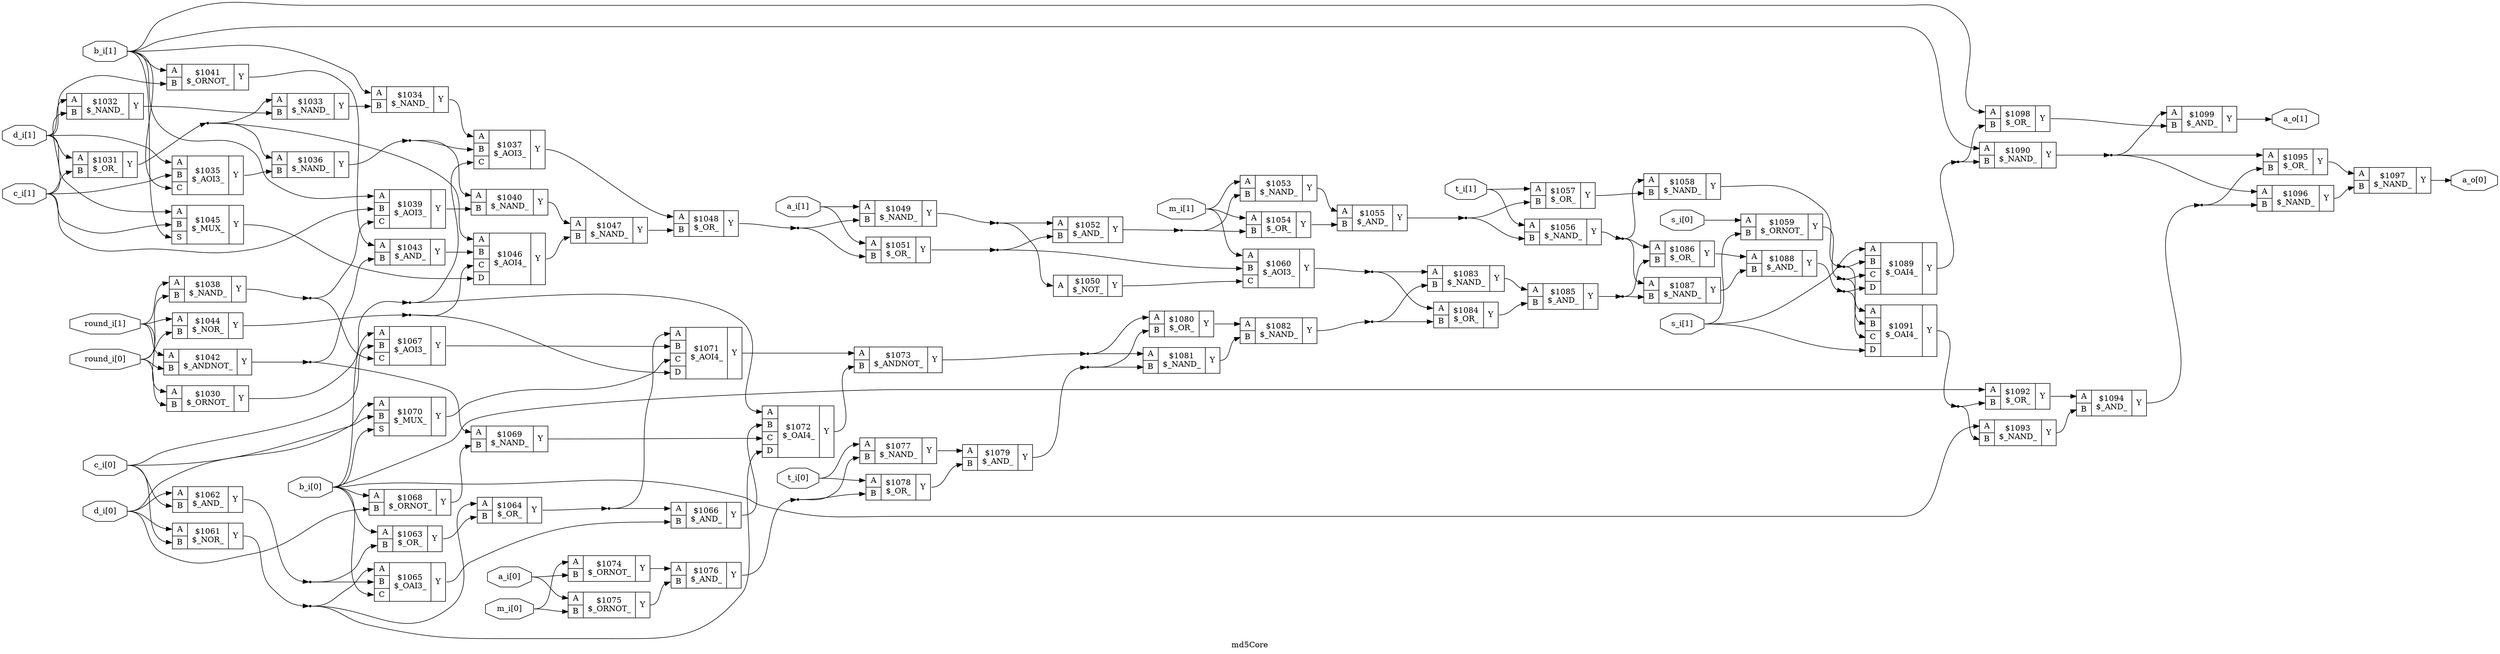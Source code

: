 digraph "md5Core" {
label="md5Core";
rankdir="LR";
remincross=true;
n69 [ shape=octagon, label="a_i[0]", color="black", fontcolor="black" ];
n70 [ shape=octagon, label="a_i[1]", color="black", fontcolor="black" ];
n71 [ shape=octagon, label="a_o[0]", color="black", fontcolor="black" ];
n72 [ shape=octagon, label="a_o[1]", color="black", fontcolor="black" ];
n73 [ shape=octagon, label="b_i[0]", color="black", fontcolor="black" ];
n74 [ shape=octagon, label="b_i[1]", color="black", fontcolor="black" ];
n75 [ shape=octagon, label="c_i[0]", color="black", fontcolor="black" ];
n76 [ shape=octagon, label="c_i[1]", color="black", fontcolor="black" ];
n77 [ shape=octagon, label="d_i[0]", color="black", fontcolor="black" ];
n78 [ shape=octagon, label="d_i[1]", color="black", fontcolor="black" ];
n79 [ shape=octagon, label="m_i[0]", color="black", fontcolor="black" ];
n80 [ shape=octagon, label="m_i[1]", color="black", fontcolor="black" ];
n81 [ shape=octagon, label="round_i[0]", color="black", fontcolor="black" ];
n82 [ shape=octagon, label="round_i[1]", color="black", fontcolor="black" ];
n83 [ shape=octagon, label="s_i[0]", color="black", fontcolor="black" ];
n84 [ shape=octagon, label="s_i[1]", color="black", fontcolor="black" ];
n85 [ shape=octagon, label="t_i[0]", color="black", fontcolor="black" ];
n86 [ shape=octagon, label="t_i[1]", color="black", fontcolor="black" ];
c90 [ shape=record, label="{{<p87> A|<p88> B}|$1030\n$_ORNOT_|{<p89> Y}}" ];
c91 [ shape=record, label="{{<p87> A|<p88> B}|$1031\n$_OR_|{<p89> Y}}" ];
c92 [ shape=record, label="{{<p87> A|<p88> B}|$1032\n$_NAND_|{<p89> Y}}" ];
c93 [ shape=record, label="{{<p87> A|<p88> B}|$1033\n$_NAND_|{<p89> Y}}" ];
c94 [ shape=record, label="{{<p87> A|<p88> B}|$1034\n$_NAND_|{<p89> Y}}" ];
c96 [ shape=record, label="{{<p87> A|<p88> B|<p95> C}|$1035\n$_AOI3_|{<p89> Y}}" ];
c97 [ shape=record, label="{{<p87> A|<p88> B}|$1036\n$_NAND_|{<p89> Y}}" ];
c98 [ shape=record, label="{{<p87> A|<p88> B|<p95> C}|$1037\n$_AOI3_|{<p89> Y}}" ];
c99 [ shape=record, label="{{<p87> A|<p88> B}|$1038\n$_NAND_|{<p89> Y}}" ];
c100 [ shape=record, label="{{<p87> A|<p88> B|<p95> C}|$1039\n$_AOI3_|{<p89> Y}}" ];
c101 [ shape=record, label="{{<p87> A|<p88> B}|$1040\n$_NAND_|{<p89> Y}}" ];
c102 [ shape=record, label="{{<p87> A|<p88> B}|$1041\n$_ORNOT_|{<p89> Y}}" ];
c103 [ shape=record, label="{{<p87> A|<p88> B}|$1042\n$_ANDNOT_|{<p89> Y}}" ];
c104 [ shape=record, label="{{<p87> A|<p88> B}|$1043\n$_AND_|{<p89> Y}}" ];
c105 [ shape=record, label="{{<p87> A|<p88> B}|$1044\n$_NOR_|{<p89> Y}}" ];
c107 [ shape=record, label="{{<p87> A|<p88> B|<p106> S}|$1045\n$_MUX_|{<p89> Y}}" ];
c109 [ shape=record, label="{{<p87> A|<p88> B|<p95> C|<p108> D}|$1046\n$_AOI4_|{<p89> Y}}" ];
c110 [ shape=record, label="{{<p87> A|<p88> B}|$1047\n$_NAND_|{<p89> Y}}" ];
c111 [ shape=record, label="{{<p87> A|<p88> B}|$1048\n$_OR_|{<p89> Y}}" ];
c112 [ shape=record, label="{{<p87> A|<p88> B}|$1049\n$_NAND_|{<p89> Y}}" ];
c113 [ shape=record, label="{{<p87> A}|$1050\n$_NOT_|{<p89> Y}}" ];
c114 [ shape=record, label="{{<p87> A|<p88> B}|$1051\n$_OR_|{<p89> Y}}" ];
c115 [ shape=record, label="{{<p87> A|<p88> B}|$1052\n$_AND_|{<p89> Y}}" ];
c116 [ shape=record, label="{{<p87> A|<p88> B}|$1053\n$_NAND_|{<p89> Y}}" ];
c117 [ shape=record, label="{{<p87> A|<p88> B}|$1054\n$_OR_|{<p89> Y}}" ];
c118 [ shape=record, label="{{<p87> A|<p88> B}|$1055\n$_AND_|{<p89> Y}}" ];
c119 [ shape=record, label="{{<p87> A|<p88> B}|$1056\n$_NAND_|{<p89> Y}}" ];
c120 [ shape=record, label="{{<p87> A|<p88> B}|$1057\n$_OR_|{<p89> Y}}" ];
c121 [ shape=record, label="{{<p87> A|<p88> B}|$1058\n$_NAND_|{<p89> Y}}" ];
c122 [ shape=record, label="{{<p87> A|<p88> B}|$1059\n$_ORNOT_|{<p89> Y}}" ];
c123 [ shape=record, label="{{<p87> A|<p88> B|<p95> C}|$1060\n$_AOI3_|{<p89> Y}}" ];
c124 [ shape=record, label="{{<p87> A|<p88> B}|$1061\n$_NOR_|{<p89> Y}}" ];
c125 [ shape=record, label="{{<p87> A|<p88> B}|$1062\n$_AND_|{<p89> Y}}" ];
c126 [ shape=record, label="{{<p87> A|<p88> B}|$1063\n$_OR_|{<p89> Y}}" ];
c127 [ shape=record, label="{{<p87> A|<p88> B}|$1064\n$_OR_|{<p89> Y}}" ];
c128 [ shape=record, label="{{<p87> A|<p88> B|<p95> C}|$1065\n$_OAI3_|{<p89> Y}}" ];
c129 [ shape=record, label="{{<p87> A|<p88> B}|$1066\n$_AND_|{<p89> Y}}" ];
c130 [ shape=record, label="{{<p87> A|<p88> B|<p95> C}|$1067\n$_AOI3_|{<p89> Y}}" ];
c131 [ shape=record, label="{{<p87> A|<p88> B}|$1068\n$_ORNOT_|{<p89> Y}}" ];
c132 [ shape=record, label="{{<p87> A|<p88> B}|$1069\n$_NAND_|{<p89> Y}}" ];
c133 [ shape=record, label="{{<p87> A|<p88> B|<p106> S}|$1070\n$_MUX_|{<p89> Y}}" ];
c134 [ shape=record, label="{{<p87> A|<p88> B|<p95> C|<p108> D}|$1071\n$_AOI4_|{<p89> Y}}" ];
c135 [ shape=record, label="{{<p87> A|<p88> B|<p95> C|<p108> D}|$1072\n$_OAI4_|{<p89> Y}}" ];
c136 [ shape=record, label="{{<p87> A|<p88> B}|$1073\n$_ANDNOT_|{<p89> Y}}" ];
c137 [ shape=record, label="{{<p87> A|<p88> B}|$1074\n$_ORNOT_|{<p89> Y}}" ];
c138 [ shape=record, label="{{<p87> A|<p88> B}|$1075\n$_ORNOT_|{<p89> Y}}" ];
c139 [ shape=record, label="{{<p87> A|<p88> B}|$1076\n$_AND_|{<p89> Y}}" ];
c140 [ shape=record, label="{{<p87> A|<p88> B}|$1077\n$_NAND_|{<p89> Y}}" ];
c141 [ shape=record, label="{{<p87> A|<p88> B}|$1078\n$_OR_|{<p89> Y}}" ];
c142 [ shape=record, label="{{<p87> A|<p88> B}|$1079\n$_AND_|{<p89> Y}}" ];
c143 [ shape=record, label="{{<p87> A|<p88> B}|$1080\n$_OR_|{<p89> Y}}" ];
c144 [ shape=record, label="{{<p87> A|<p88> B}|$1081\n$_NAND_|{<p89> Y}}" ];
c145 [ shape=record, label="{{<p87> A|<p88> B}|$1082\n$_NAND_|{<p89> Y}}" ];
c146 [ shape=record, label="{{<p87> A|<p88> B}|$1083\n$_NAND_|{<p89> Y}}" ];
c147 [ shape=record, label="{{<p87> A|<p88> B}|$1084\n$_OR_|{<p89> Y}}" ];
c148 [ shape=record, label="{{<p87> A|<p88> B}|$1085\n$_AND_|{<p89> Y}}" ];
c149 [ shape=record, label="{{<p87> A|<p88> B}|$1086\n$_OR_|{<p89> Y}}" ];
c150 [ shape=record, label="{{<p87> A|<p88> B}|$1087\n$_NAND_|{<p89> Y}}" ];
c151 [ shape=record, label="{{<p87> A|<p88> B}|$1088\n$_AND_|{<p89> Y}}" ];
c152 [ shape=record, label="{{<p87> A|<p88> B|<p95> C|<p108> D}|$1089\n$_OAI4_|{<p89> Y}}" ];
c153 [ shape=record, label="{{<p87> A|<p88> B}|$1090\n$_NAND_|{<p89> Y}}" ];
c154 [ shape=record, label="{{<p87> A|<p88> B|<p95> C|<p108> D}|$1091\n$_OAI4_|{<p89> Y}}" ];
c155 [ shape=record, label="{{<p87> A|<p88> B}|$1092\n$_OR_|{<p89> Y}}" ];
c156 [ shape=record, label="{{<p87> A|<p88> B}|$1093\n$_NAND_|{<p89> Y}}" ];
c157 [ shape=record, label="{{<p87> A|<p88> B}|$1094\n$_AND_|{<p89> Y}}" ];
c158 [ shape=record, label="{{<p87> A|<p88> B}|$1095\n$_OR_|{<p89> Y}}" ];
c159 [ shape=record, label="{{<p87> A|<p88> B}|$1096\n$_NAND_|{<p89> Y}}" ];
c160 [ shape=record, label="{{<p87> A|<p88> B}|$1097\n$_NAND_|{<p89> Y}}" ];
c161 [ shape=record, label="{{<p87> A|<p88> B}|$1098\n$_OR_|{<p89> Y}}" ];
c162 [ shape=record, label="{{<p87> A|<p88> B}|$1099\n$_AND_|{<p89> Y}}" ];
n1 [ shape=point ];
c90:p89:e -> n1:w [color="black", label=""];
n1:e -> c135:p87:w [color="black", label=""];
n1:e -> c98:p95:w [color="black", label=""];
c100:p89:e -> c101:p88:w [color="black", label=""];
c101:p89:e -> c110:p87:w [color="black", label=""];
c102:p89:e -> c104:p87:w [color="black", label=""];
n13 [ shape=point ];
c103:p89:e -> n13:w [color="black", label=""];
n13:e -> c104:p88:w [color="black", label=""];
n13:e -> c132:p87:w [color="black", label=""];
c104:p89:e -> c109:p88:w [color="black", label=""];
n15 [ shape=point ];
c105:p89:e -> n15:w [color="black", label=""];
n15:e -> c109:p95:w [color="black", label=""];
n15:e -> c134:p108:w [color="black", label=""];
c107:p89:e -> c109:p108:w [color="black", label=""];
c109:p89:e -> c110:p88:w [color="black", label=""];
c110:p89:e -> c111:p88:w [color="black", label=""];
n19 [ shape=point ];
c111:p89:e -> n19:w [color="black", label=""];
n19:e -> c112:p88:w [color="black", label=""];
n19:e -> c114:p88:w [color="black", label=""];
n2 [ shape=point ];
c91:p89:e -> n2:w [color="black", label=""];
n2:e -> c109:p87:w [color="black", label=""];
n2:e -> c93:p87:w [color="black", label=""];
n2:e -> c97:p87:w [color="black", label=""];
n20 [ shape=point ];
c112:p89:e -> n20:w [color="black", label=""];
n20:e -> c113:p87:w [color="black", label=""];
n20:e -> c115:p87:w [color="black", label=""];
c113:p89:e -> c123:p95:w [color="black", label=""];
n22 [ shape=point ];
c114:p89:e -> n22:w [color="black", label=""];
n22:e -> c115:p88:w [color="black", label=""];
n22:e -> c123:p88:w [color="black", label=""];
n23 [ shape=point ];
c115:p89:e -> n23:w [color="black", label=""];
n23:e -> c116:p88:w [color="black", label=""];
n23:e -> c117:p88:w [color="black", label=""];
c116:p89:e -> c118:p87:w [color="black", label=""];
c117:p89:e -> c118:p88:w [color="black", label=""];
n26 [ shape=point ];
c118:p89:e -> n26:w [color="black", label=""];
n26:e -> c119:p88:w [color="black", label=""];
n26:e -> c120:p88:w [color="black", label=""];
n27 [ shape=point ];
c119:p89:e -> n27:w [color="black", label=""];
n27:e -> c121:p87:w [color="black", label=""];
n27:e -> c149:p87:w [color="black", label=""];
n27:e -> c150:p87:w [color="black", label=""];
c120:p89:e -> c121:p88:w [color="black", label=""];
n29 [ shape=point ];
c121:p89:e -> n29:w [color="black", label=""];
n29:e -> c152:p88:w [color="black", label=""];
n29:e -> c154:p87:w [color="black", label=""];
c92:p89:e -> c93:p88:w [color="black", label=""];
n30 [ shape=point ];
c122:p89:e -> n30:w [color="black", label=""];
n30:e -> c152:p95:w [color="black", label=""];
n30:e -> c154:p88:w [color="black", label=""];
n31 [ shape=point ];
c123:p89:e -> n31:w [color="black", label=""];
n31:e -> c146:p87:w [color="black", label=""];
n31:e -> c147:p87:w [color="black", label=""];
n32 [ shape=point ];
c124:p89:e -> n32:w [color="black", label=""];
n32:e -> c127:p87:w [color="black", label=""];
n32:e -> c128:p87:w [color="black", label=""];
n32:e -> c135:p108:w [color="black", label=""];
n33 [ shape=point ];
c125:p89:e -> n33:w [color="black", label=""];
n33:e -> c126:p88:w [color="black", label=""];
n33:e -> c128:p88:w [color="black", label=""];
c126:p89:e -> c127:p88:w [color="black", label=""];
n35 [ shape=point ];
c127:p89:e -> n35:w [color="black", label=""];
n35:e -> c129:p87:w [color="black", label=""];
n35:e -> c134:p87:w [color="black", label=""];
c128:p89:e -> c129:p88:w [color="black", label=""];
c129:p89:e -> c135:p88:w [color="black", label=""];
c130:p89:e -> c134:p88:w [color="black", label=""];
c131:p89:e -> c132:p88:w [color="black", label=""];
c93:p89:e -> c94:p88:w [color="black", label=""];
c132:p89:e -> c135:p95:w [color="black", label=""];
c133:p89:e -> c134:p95:w [color="black", label=""];
c134:p89:e -> c136:p87:w [color="black", label=""];
c135:p89:e -> c136:p88:w [color="black", label=""];
n44 [ shape=point ];
c136:p89:e -> n44:w [color="black", label=""];
n44:e -> c143:p87:w [color="black", label=""];
n44:e -> c144:p87:w [color="black", label=""];
c137:p89:e -> c139:p87:w [color="black", label=""];
c138:p89:e -> c139:p88:w [color="black", label=""];
n47 [ shape=point ];
c139:p89:e -> n47:w [color="black", label=""];
n47:e -> c140:p88:w [color="black", label=""];
n47:e -> c141:p88:w [color="black", label=""];
c140:p89:e -> c142:p87:w [color="black", label=""];
c141:p89:e -> c142:p88:w [color="black", label=""];
c94:p89:e -> c98:p87:w [color="black", label=""];
n50 [ shape=point ];
c142:p89:e -> n50:w [color="black", label=""];
n50:e -> c143:p88:w [color="black", label=""];
n50:e -> c144:p88:w [color="black", label=""];
c143:p89:e -> c145:p87:w [color="black", label=""];
c144:p89:e -> c145:p88:w [color="black", label=""];
n53 [ shape=point ];
c145:p89:e -> n53:w [color="black", label=""];
n53:e -> c146:p88:w [color="black", label=""];
n53:e -> c147:p88:w [color="black", label=""];
c146:p89:e -> c148:p87:w [color="black", label=""];
c147:p89:e -> c148:p88:w [color="black", label=""];
n56 [ shape=point ];
c148:p89:e -> n56:w [color="black", label=""];
n56:e -> c149:p88:w [color="black", label=""];
n56:e -> c150:p88:w [color="black", label=""];
c149:p89:e -> c151:p87:w [color="black", label=""];
c150:p89:e -> c151:p88:w [color="black", label=""];
n59 [ shape=point ];
c151:p89:e -> n59:w [color="black", label=""];
n59:e -> c152:p108:w [color="black", label=""];
n59:e -> c154:p95:w [color="black", label=""];
c96:p89:e -> c97:p88:w [color="black", label=""];
n60 [ shape=point ];
c152:p89:e -> n60:w [color="black", label=""];
n60:e -> c153:p88:w [color="black", label=""];
n60:e -> c161:p88:w [color="black", label=""];
n61 [ shape=point ];
c153:p89:e -> n61:w [color="black", label=""];
n61:e -> c158:p87:w [color="black", label=""];
n61:e -> c159:p87:w [color="black", label=""];
n61:e -> c162:p87:w [color="black", label=""];
n62 [ shape=point ];
c154:p89:e -> n62:w [color="black", label=""];
n62:e -> c155:p88:w [color="black", label=""];
n62:e -> c156:p88:w [color="black", label=""];
c155:p89:e -> c157:p87:w [color="black", label=""];
c156:p89:e -> c157:p88:w [color="black", label=""];
n65 [ shape=point ];
c157:p89:e -> n65:w [color="black", label=""];
n65:e -> c158:p88:w [color="black", label=""];
n65:e -> c159:p88:w [color="black", label=""];
c158:p89:e -> c160:p87:w [color="black", label=""];
c159:p89:e -> c160:p88:w [color="black", label=""];
c161:p89:e -> c162:p88:w [color="black", label=""];
n69:e -> c137:p88:w [color="black", label=""];
n69:e -> c138:p87:w [color="black", label=""];
n7 [ shape=point ];
c97:p89:e -> n7:w [color="black", label=""];
n7:e -> c101:p87:w [color="black", label=""];
n7:e -> c98:p88:w [color="black", label=""];
n70:e -> c112:p87:w [color="black", label=""];
n70:e -> c114:p87:w [color="black", label=""];
c160:p89:e -> n71:w [color="black", label=""];
c162:p89:e -> n72:w [color="black", label=""];
n73:e -> c126:p87:w [color="black", label=""];
n73:e -> c128:p95:w [color="black", label=""];
n73:e -> c130:p87:w [color="black", label=""];
n73:e -> c131:p87:w [color="black", label=""];
n73:e -> c133:p106:w [color="black", label=""];
n73:e -> c155:p87:w [color="black", label=""];
n73:e -> c156:p87:w [color="black", label=""];
n74:e -> c100:p87:w [color="black", label=""];
n74:e -> c102:p87:w [color="black", label=""];
n74:e -> c107:p106:w [color="black", label=""];
n74:e -> c153:p87:w [color="black", label=""];
n74:e -> c161:p87:w [color="black", label=""];
n74:e -> c94:p87:w [color="black", label=""];
n74:e -> c96:p95:w [color="black", label=""];
n75:e -> c124:p88:w [color="black", label=""];
n75:e -> c125:p88:w [color="black", label=""];
n75:e -> c130:p88:w [color="black", label=""];
n75:e -> c133:p88:w [color="black", label=""];
n76:e -> c100:p88:w [color="black", label=""];
n76:e -> c107:p88:w [color="black", label=""];
n76:e -> c91:p88:w [color="black", label=""];
n76:e -> c92:p88:w [color="black", label=""];
n76:e -> c96:p88:w [color="black", label=""];
n77:e -> c124:p87:w [color="black", label=""];
n77:e -> c125:p87:w [color="black", label=""];
n77:e -> c131:p88:w [color="black", label=""];
n77:e -> c133:p87:w [color="black", label=""];
n78:e -> c102:p88:w [color="black", label=""];
n78:e -> c107:p87:w [color="black", label=""];
n78:e -> c91:p87:w [color="black", label=""];
n78:e -> c92:p87:w [color="black", label=""];
n78:e -> c96:p87:w [color="black", label=""];
n79:e -> c137:p87:w [color="black", label=""];
n79:e -> c138:p88:w [color="black", label=""];
c98:p89:e -> c111:p87:w [color="black", label=""];
n80:e -> c116:p87:w [color="black", label=""];
n80:e -> c117:p87:w [color="black", label=""];
n80:e -> c123:p87:w [color="black", label=""];
n81:e -> c103:p88:w [color="black", label=""];
n81:e -> c105:p88:w [color="black", label=""];
n81:e -> c90:p88:w [color="black", label=""];
n81:e -> c99:p88:w [color="black", label=""];
n82:e -> c103:p87:w [color="black", label=""];
n82:e -> c105:p87:w [color="black", label=""];
n82:e -> c90:p87:w [color="black", label=""];
n82:e -> c99:p87:w [color="black", label=""];
n83:e -> c122:p87:w [color="black", label=""];
n84:e -> c122:p88:w [color="black", label=""];
n84:e -> c152:p87:w [color="black", label=""];
n84:e -> c154:p108:w [color="black", label=""];
n85:e -> c140:p87:w [color="black", label=""];
n85:e -> c141:p87:w [color="black", label=""];
n86:e -> c119:p87:w [color="black", label=""];
n86:e -> c120:p87:w [color="black", label=""];
n9 [ shape=point ];
c99:p89:e -> n9:w [color="black", label=""];
n9:e -> c100:p95:w [color="black", label=""];
n9:e -> c130:p95:w [color="black", label=""];
}
